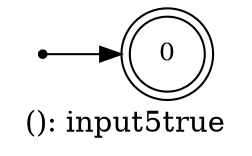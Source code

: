 digraph G {
label = "(): input5true";
rankdir = LR;
node [shape = doublecircle, label="0", fontsize=12]0;
node [shape = point ]; qi
qi ->0;
}
